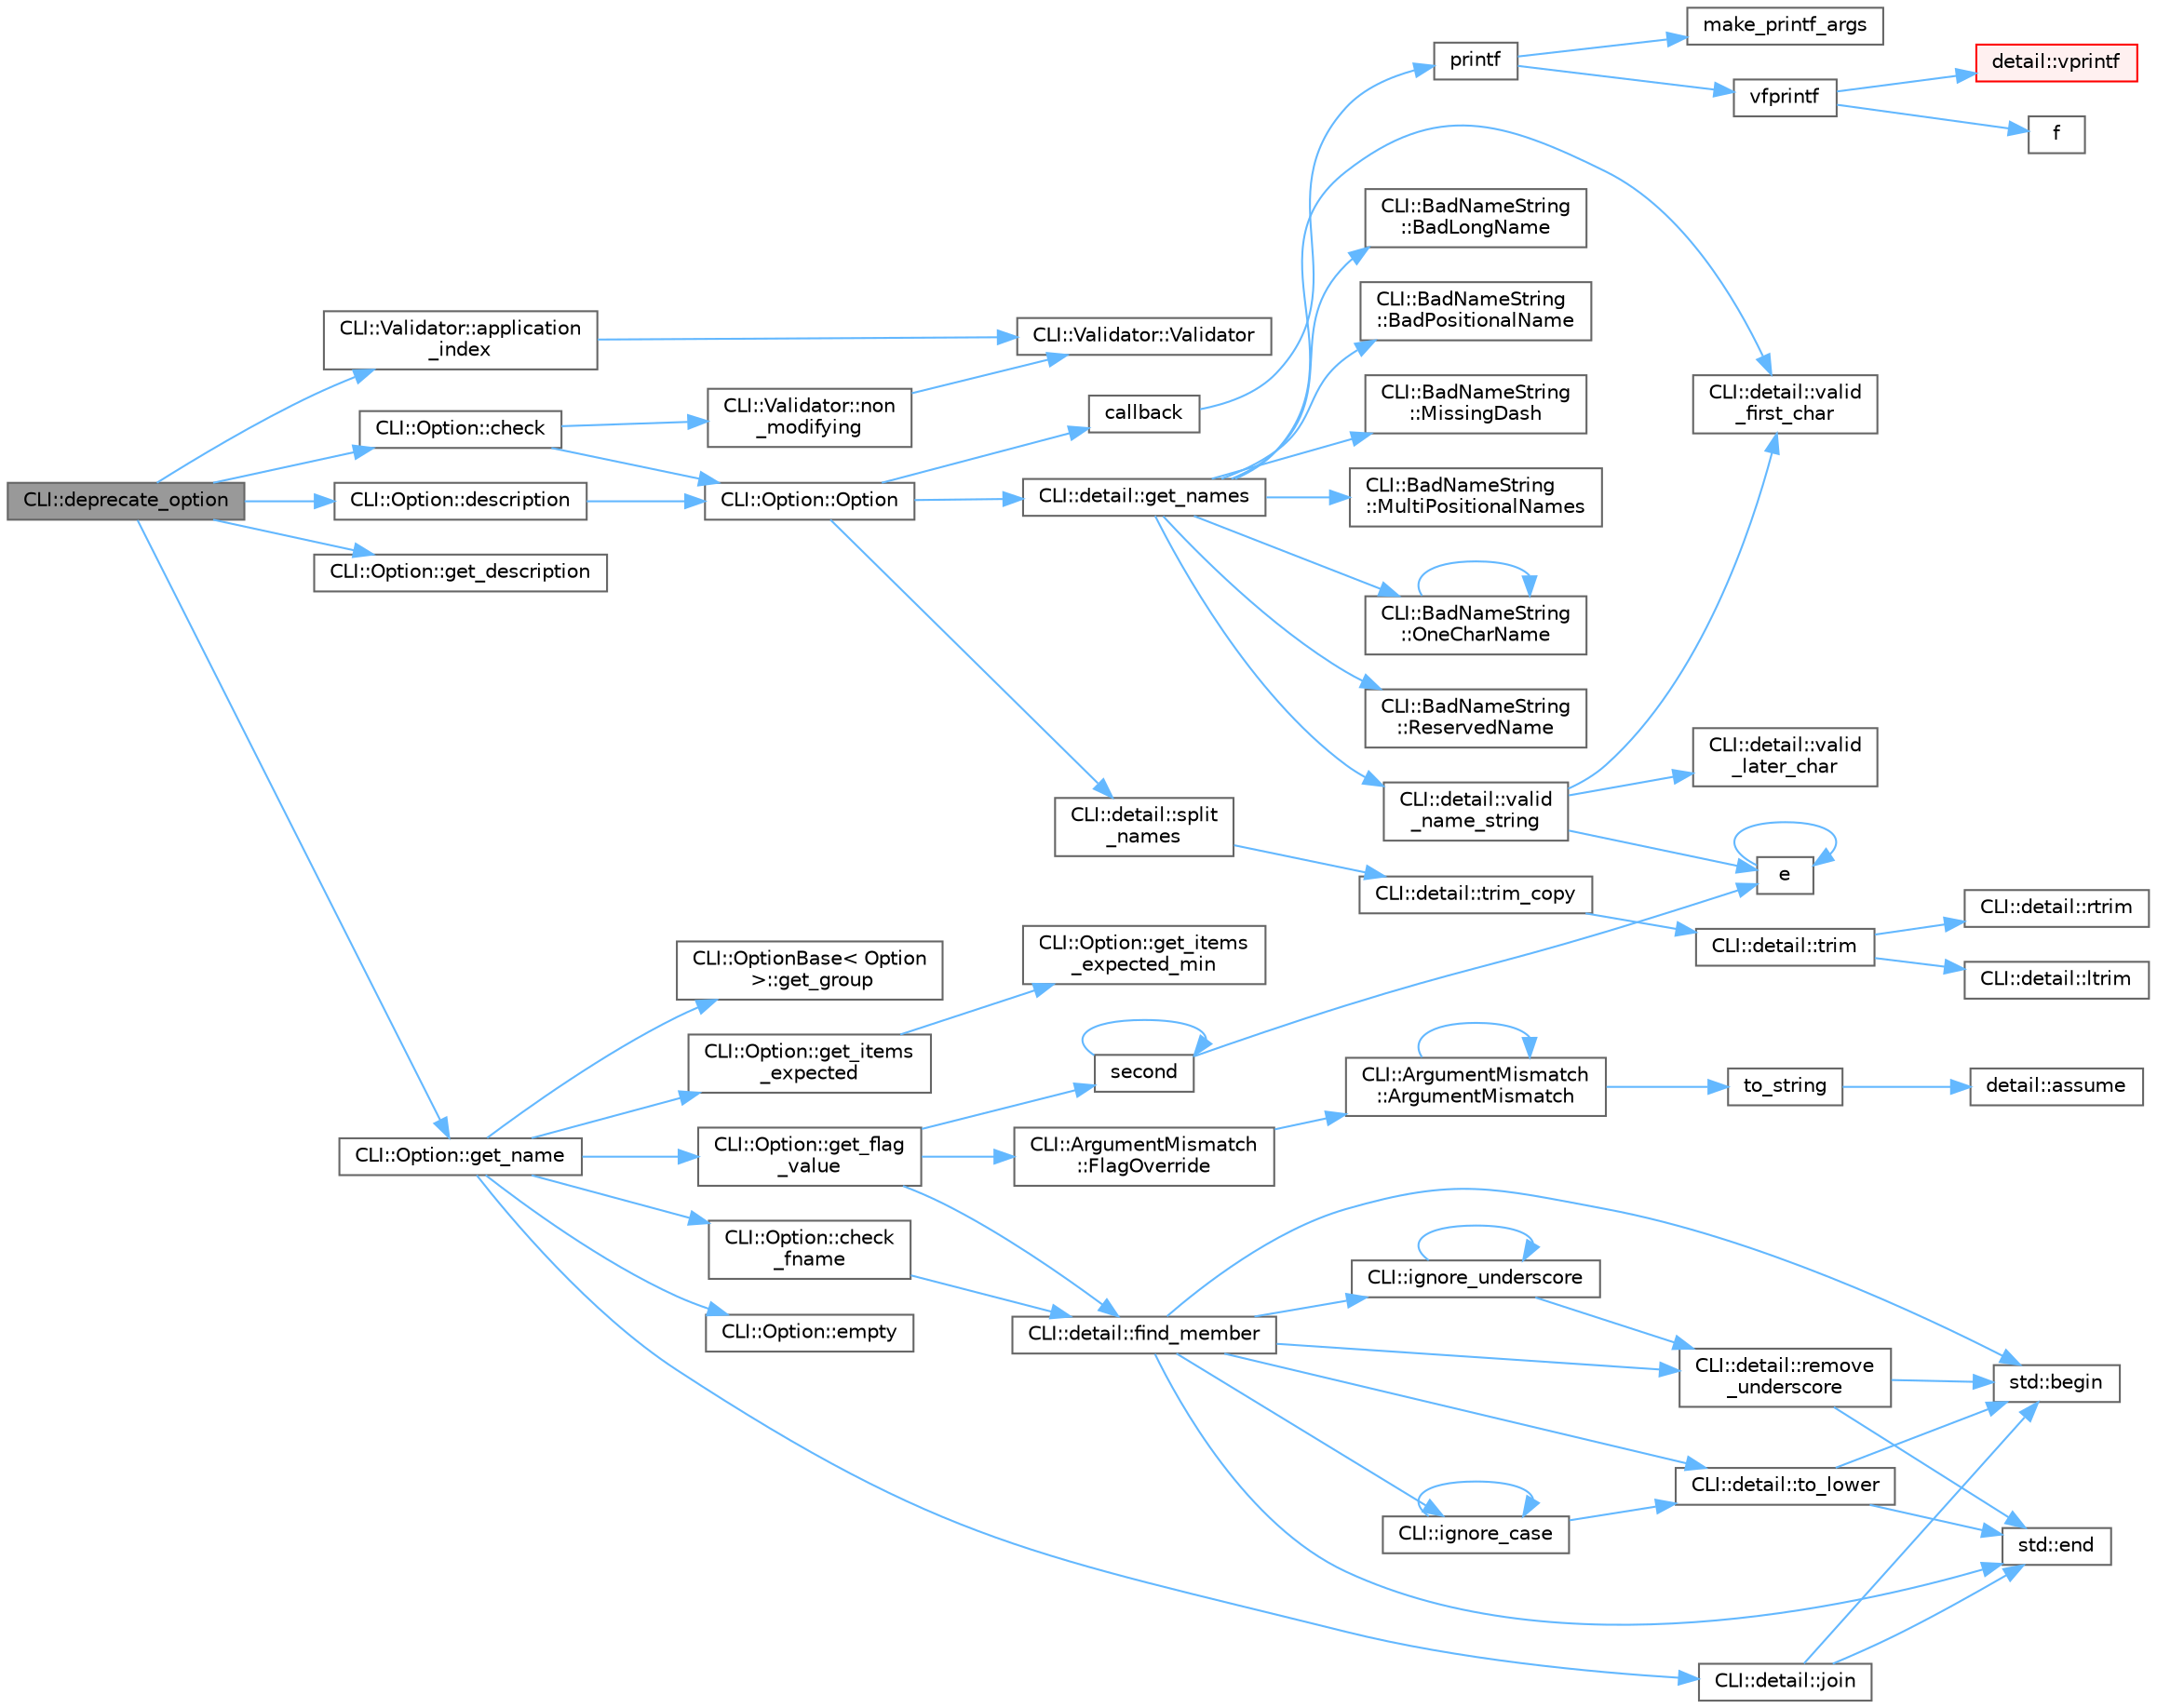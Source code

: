 digraph "CLI::deprecate_option"
{
 // LATEX_PDF_SIZE
  bgcolor="transparent";
  edge [fontname=Helvetica,fontsize=10,labelfontname=Helvetica,labelfontsize=10];
  node [fontname=Helvetica,fontsize=10,shape=box,height=0.2,width=0.4];
  rankdir="LR";
  Node1 [id="Node000001",label="CLI::deprecate_option",height=0.2,width=0.4,color="gray40", fillcolor="grey60", style="filled", fontcolor="black",tooltip="Helper function to mark an option as deprecated"];
  Node1 -> Node2 [id="edge69_Node000001_Node000002",color="steelblue1",style="solid",tooltip=" "];
  Node2 [id="Node000002",label="CLI::Validator::application\l_index",height=0.2,width=0.4,color="grey40", fillcolor="white", style="filled",URL="$class_c_l_i_1_1_validator.html#ae24fb3eedf62301b733b3a20d2b93757",tooltip="Specify the application index of a validator"];
  Node2 -> Node3 [id="edge70_Node000002_Node000003",color="steelblue1",style="solid",tooltip=" "];
  Node3 [id="Node000003",label="CLI::Validator::Validator",height=0.2,width=0.4,color="grey40", fillcolor="white", style="filled",URL="$class_c_l_i_1_1_validator.html#a8d286010aa97e8cbe805d1479834b6a1",tooltip=" "];
  Node1 -> Node4 [id="edge71_Node000001_Node000004",color="steelblue1",style="solid",tooltip=" "];
  Node4 [id="Node000004",label="CLI::Option::check",height=0.2,width=0.4,color="grey40", fillcolor="white", style="filled",URL="$class_c_l_i_1_1_option.html#aacaa8668acf4ef1acd08369404bd2be0",tooltip="Adds a Validator with a built in type name"];
  Node4 -> Node5 [id="edge72_Node000004_Node000005",color="steelblue1",style="solid",tooltip=" "];
  Node5 [id="Node000005",label="CLI::Validator::non\l_modifying",height=0.2,width=0.4,color="grey40", fillcolor="white", style="filled",URL="$class_c_l_i_1_1_validator.html#a356d979d984dffff3489caf4baca9160",tooltip="Specify whether the Validator can be modifying or not"];
  Node5 -> Node3 [id="edge73_Node000005_Node000003",color="steelblue1",style="solid",tooltip=" "];
  Node4 -> Node6 [id="edge74_Node000004_Node000006",color="steelblue1",style="solid",tooltip=" "];
  Node6 [id="Node000006",label="CLI::Option::Option",height=0.2,width=0.4,color="grey40", fillcolor="white", style="filled",URL="$class_c_l_i_1_1_option.html#a577e99d3ea33598b4dc3605f544d14fc",tooltip="Making an option by hand is not defined, it must be made by the App class"];
  Node6 -> Node7 [id="edge75_Node000006_Node000007",color="steelblue1",style="solid",tooltip=" "];
  Node7 [id="Node000007",label="callback",height=0.2,width=0.4,color="grey40", fillcolor="white", style="filled",URL="$external_2spine-runtimes_2spine-sfml_2c_2example_2main_8cpp.html#a2f27b7fc84a39cace84d90f62a8d4c8e",tooltip=" "];
  Node7 -> Node8 [id="edge76_Node000007_Node000008",color="steelblue1",style="solid",tooltip=" "];
  Node8 [id="Node000008",label="printf",height=0.2,width=0.4,color="grey40", fillcolor="white", style="filled",URL="$printf_8h.html#aee3ed3a831f25f07e7be3919fff2203a",tooltip=" "];
  Node8 -> Node9 [id="edge77_Node000008_Node000009",color="steelblue1",style="solid",tooltip=" "];
  Node9 [id="Node000009",label="make_printf_args",height=0.2,width=0.4,color="grey40", fillcolor="white", style="filled",URL="$printf_8h.html#a27dcc0efcda04388971dbea3c875f122",tooltip=" "];
  Node8 -> Node10 [id="edge78_Node000008_Node000010",color="steelblue1",style="solid",tooltip=" "];
  Node10 [id="Node000010",label="vfprintf",height=0.2,width=0.4,color="grey40", fillcolor="white", style="filled",URL="$printf_8h.html#abb30aad964fc771fb52cf3ad88649df2",tooltip=" "];
  Node10 -> Node11 [id="edge79_Node000010_Node000011",color="steelblue1",style="solid",tooltip=" "];
  Node11 [id="Node000011",label="f",height=0.2,width=0.4,color="grey40", fillcolor="white", style="filled",URL="$cxx11__tensor__map_8cpp.html#a7f507fea02198f6cb81c86640c7b1a4e",tooltip=" "];
  Node10 -> Node12 [id="edge80_Node000010_Node000012",color="steelblue1",style="solid",tooltip=" "];
  Node12 [id="Node000012",label="detail::vprintf",height=0.2,width=0.4,color="red", fillcolor="#FFF0F0", style="filled",URL="$namespacedetail.html#a1c8c2218e4c822aa8f743fb9c573717f",tooltip=" "];
  Node6 -> Node39 [id="edge81_Node000006_Node000039",color="steelblue1",style="solid",tooltip=" "];
  Node39 [id="Node000039",label="CLI::detail::get_names",height=0.2,width=0.4,color="grey40", fillcolor="white", style="filled",URL="$namespace_c_l_i_1_1detail.html#a6c9c870c5f7cd261e7363cb862634a3a",tooltip="Get a vector of short names, one of long names, and a single name"];
  Node39 -> Node40 [id="edge82_Node000039_Node000040",color="steelblue1",style="solid",tooltip=" "];
  Node40 [id="Node000040",label="CLI::BadNameString\l::BadLongName",height=0.2,width=0.4,color="grey40", fillcolor="white", style="filled",URL="$class_c_l_i_1_1_bad_name_string.html#a4c84dfdba8d943ad494daead50c9097d",tooltip=" "];
  Node39 -> Node41 [id="edge83_Node000039_Node000041",color="steelblue1",style="solid",tooltip=" "];
  Node41 [id="Node000041",label="CLI::BadNameString\l::BadPositionalName",height=0.2,width=0.4,color="grey40", fillcolor="white", style="filled",URL="$class_c_l_i_1_1_bad_name_string.html#a6dd4927b244bb94d306c805f87f47e4b",tooltip=" "];
  Node39 -> Node42 [id="edge84_Node000039_Node000042",color="steelblue1",style="solid",tooltip=" "];
  Node42 [id="Node000042",label="CLI::BadNameString\l::MissingDash",height=0.2,width=0.4,color="grey40", fillcolor="white", style="filled",URL="$class_c_l_i_1_1_bad_name_string.html#a17d7fdda9def1c79a9b86d04cfd35f75",tooltip=" "];
  Node39 -> Node43 [id="edge85_Node000039_Node000043",color="steelblue1",style="solid",tooltip=" "];
  Node43 [id="Node000043",label="CLI::BadNameString\l::MultiPositionalNames",height=0.2,width=0.4,color="grey40", fillcolor="white", style="filled",URL="$class_c_l_i_1_1_bad_name_string.html#ac798ab322c49c3f922e325d269070c38",tooltip=" "];
  Node39 -> Node44 [id="edge86_Node000039_Node000044",color="steelblue1",style="solid",tooltip=" "];
  Node44 [id="Node000044",label="CLI::BadNameString\l::OneCharName",height=0.2,width=0.4,color="grey40", fillcolor="white", style="filled",URL="$class_c_l_i_1_1_bad_name_string.html#a5c63c850d783ad2b132085266269bcdc",tooltip=" "];
  Node44 -> Node44 [id="edge87_Node000044_Node000044",color="steelblue1",style="solid",tooltip=" "];
  Node39 -> Node45 [id="edge88_Node000039_Node000045",color="steelblue1",style="solid",tooltip=" "];
  Node45 [id="Node000045",label="CLI::BadNameString\l::ReservedName",height=0.2,width=0.4,color="grey40", fillcolor="white", style="filled",URL="$class_c_l_i_1_1_bad_name_string.html#aa0fef0fbc4ab0a29a839eb98e2ee6740",tooltip=" "];
  Node39 -> Node46 [id="edge89_Node000039_Node000046",color="steelblue1",style="solid",tooltip=" "];
  Node46 [id="Node000046",label="CLI::detail::valid\l_first_char",height=0.2,width=0.4,color="grey40", fillcolor="white", style="filled",URL="$namespace_c_l_i_1_1detail.html#a3a05d1129df69e88135e178137b1fd89",tooltip=" "];
  Node39 -> Node47 [id="edge90_Node000039_Node000047",color="steelblue1",style="solid",tooltip=" "];
  Node47 [id="Node000047",label="CLI::detail::valid\l_name_string",height=0.2,width=0.4,color="grey40", fillcolor="white", style="filled",URL="$namespace_c_l_i_1_1detail.html#ad3018ff84d2bb41b5cb5ec0efaebbeae",tooltip="Verify an option/subcommand name"];
  Node47 -> Node48 [id="edge91_Node000047_Node000048",color="steelblue1",style="solid",tooltip=" "];
  Node48 [id="Node000048",label="e",height=0.2,width=0.4,color="grey40", fillcolor="white", style="filled",URL="$_cwise__array__power__array_8cpp.html#a9cb86ff854760bf91a154f2724a9101d",tooltip=" "];
  Node48 -> Node48 [id="edge92_Node000048_Node000048",color="steelblue1",style="solid",tooltip=" "];
  Node47 -> Node46 [id="edge93_Node000047_Node000046",color="steelblue1",style="solid",tooltip=" "];
  Node47 -> Node49 [id="edge94_Node000047_Node000049",color="steelblue1",style="solid",tooltip=" "];
  Node49 [id="Node000049",label="CLI::detail::valid\l_later_char",height=0.2,width=0.4,color="grey40", fillcolor="white", style="filled",URL="$namespace_c_l_i_1_1detail.html#a841371d5dbb0a52f453de4cc1d00cc51",tooltip="Verify following characters of an option"];
  Node6 -> Node50 [id="edge95_Node000006_Node000050",color="steelblue1",style="solid",tooltip=" "];
  Node50 [id="Node000050",label="CLI::detail::split\l_names",height=0.2,width=0.4,color="grey40", fillcolor="white", style="filled",URL="$namespace_c_l_i_1_1detail.html#ac8a8403ca4cfb40e30979111083c0c1c",tooltip=" "];
  Node50 -> Node51 [id="edge96_Node000050_Node000051",color="steelblue1",style="solid",tooltip=" "];
  Node51 [id="Node000051",label="CLI::detail::trim_copy",height=0.2,width=0.4,color="grey40", fillcolor="white", style="filled",URL="$namespace_c_l_i_1_1detail.html#a5c7b00a328b3b2da564794081646c251",tooltip="Make a copy of the string and then trim it"];
  Node51 -> Node52 [id="edge97_Node000051_Node000052",color="steelblue1",style="solid",tooltip=" "];
  Node52 [id="Node000052",label="CLI::detail::trim",height=0.2,width=0.4,color="grey40", fillcolor="white", style="filled",URL="$namespace_c_l_i_1_1detail.html#a621323632158048f6168deacc432b838",tooltip="Trim whitespace from string"];
  Node52 -> Node53 [id="edge98_Node000052_Node000053",color="steelblue1",style="solid",tooltip=" "];
  Node53 [id="Node000053",label="CLI::detail::ltrim",height=0.2,width=0.4,color="grey40", fillcolor="white", style="filled",URL="$namespace_c_l_i_1_1detail.html#a603eeabf0b2663fa405871b8318c1507",tooltip="Trim whitespace from left of string"];
  Node52 -> Node54 [id="edge99_Node000052_Node000054",color="steelblue1",style="solid",tooltip=" "];
  Node54 [id="Node000054",label="CLI::detail::rtrim",height=0.2,width=0.4,color="grey40", fillcolor="white", style="filled",URL="$namespace_c_l_i_1_1detail.html#aef3c5cc699d323f04f21cc1c124e772e",tooltip="Trim whitespace from right of string"];
  Node1 -> Node55 [id="edge100_Node000001_Node000055",color="steelblue1",style="solid",tooltip=" "];
  Node55 [id="Node000055",label="CLI::Option::description",height=0.2,width=0.4,color="grey40", fillcolor="white", style="filled",URL="$class_c_l_i_1_1_option.html#adb517865b2f89c023e9544085cb332e4",tooltip="Set the description"];
  Node55 -> Node6 [id="edge101_Node000055_Node000006",color="steelblue1",style="solid",tooltip=" "];
  Node1 -> Node56 [id="edge102_Node000001_Node000056",color="steelblue1",style="solid",tooltip=" "];
  Node56 [id="Node000056",label="CLI::Option::get_description",height=0.2,width=0.4,color="grey40", fillcolor="white", style="filled",URL="$class_c_l_i_1_1_option.html#aada76bb0c7227e3b6b13e3586c5b6264",tooltip="Get the description"];
  Node1 -> Node57 [id="edge103_Node000001_Node000057",color="steelblue1",style="solid",tooltip=" "];
  Node57 [id="Node000057",label="CLI::Option::get_name",height=0.2,width=0.4,color="grey40", fillcolor="white", style="filled",URL="$class_c_l_i_1_1_option.html#a47e135d5198fd9df5b481091d2538b60",tooltip="Gets a comma separated list of names. Will include / prefer the positional name if positional is true..."];
  Node57 -> Node58 [id="edge104_Node000057_Node000058",color="steelblue1",style="solid",tooltip=" "];
  Node58 [id="Node000058",label="CLI::Option::check\l_fname",height=0.2,width=0.4,color="grey40", fillcolor="white", style="filled",URL="$class_c_l_i_1_1_option.html#a331870cf4db8893cac3af126aac487a8",tooltip="Requires \"--\" to be removed from string"];
  Node58 -> Node59 [id="edge105_Node000058_Node000059",color="steelblue1",style="solid",tooltip=" "];
  Node59 [id="Node000059",label="CLI::detail::find_member",height=0.2,width=0.4,color="grey40", fillcolor="white", style="filled",URL="$namespace_c_l_i_1_1detail.html#ac94be0722dce2c7ff522ebc3fb80e33d",tooltip="Check if a string is a member of a list of strings and optionally ignore case or ignore underscores"];
  Node59 -> Node60 [id="edge106_Node000059_Node000060",color="steelblue1",style="solid",tooltip=" "];
  Node60 [id="Node000060",label="std::begin",height=0.2,width=0.4,color="grey40", fillcolor="white", style="filled",URL="$namespacestd.html#aec76fc52a775d29bc4058c8e1405045a",tooltip=" "];
  Node59 -> Node61 [id="edge107_Node000059_Node000061",color="steelblue1",style="solid",tooltip=" "];
  Node61 [id="Node000061",label="std::end",height=0.2,width=0.4,color="grey40", fillcolor="white", style="filled",URL="$namespacestd.html#a35f71a4c49ddf38bb590177e3a4b2598",tooltip=" "];
  Node59 -> Node62 [id="edge108_Node000059_Node000062",color="steelblue1",style="solid",tooltip=" "];
  Node62 [id="Node000062",label="CLI::ignore_case",height=0.2,width=0.4,color="grey40", fillcolor="white", style="filled",URL="$namespace_c_l_i.html#a0c52326d2681814c22aa1a93ce43375e",tooltip="Helper function to allow ignore_case to be passed to IsMember or Transform"];
  Node62 -> Node62 [id="edge109_Node000062_Node000062",color="steelblue1",style="solid",tooltip=" "];
  Node62 -> Node63 [id="edge110_Node000062_Node000063",color="steelblue1",style="solid",tooltip=" "];
  Node63 [id="Node000063",label="CLI::detail::to_lower",height=0.2,width=0.4,color="grey40", fillcolor="white", style="filled",URL="$namespace_c_l_i_1_1detail.html#ae83709ec148057ec53df4383645727e9",tooltip="Return a lower case version of a string"];
  Node63 -> Node60 [id="edge111_Node000063_Node000060",color="steelblue1",style="solid",tooltip=" "];
  Node63 -> Node61 [id="edge112_Node000063_Node000061",color="steelblue1",style="solid",tooltip=" "];
  Node59 -> Node64 [id="edge113_Node000059_Node000064",color="steelblue1",style="solid",tooltip=" "];
  Node64 [id="Node000064",label="CLI::ignore_underscore",height=0.2,width=0.4,color="grey40", fillcolor="white", style="filled",URL="$namespace_c_l_i.html#a111b6f05d21b9b84e7ba933ade79884c",tooltip="Helper function to allow ignore_underscore to be passed to IsMember or Transform"];
  Node64 -> Node64 [id="edge114_Node000064_Node000064",color="steelblue1",style="solid",tooltip=" "];
  Node64 -> Node65 [id="edge115_Node000064_Node000065",color="steelblue1",style="solid",tooltip=" "];
  Node65 [id="Node000065",label="CLI::detail::remove\l_underscore",height=0.2,width=0.4,color="grey40", fillcolor="white", style="filled",URL="$namespace_c_l_i_1_1detail.html#a5359a7a0e33366a12e15523b100f591a",tooltip="remove underscores from a string"];
  Node65 -> Node60 [id="edge116_Node000065_Node000060",color="steelblue1",style="solid",tooltip=" "];
  Node65 -> Node61 [id="edge117_Node000065_Node000061",color="steelblue1",style="solid",tooltip=" "];
  Node59 -> Node65 [id="edge118_Node000059_Node000065",color="steelblue1",style="solid",tooltip=" "];
  Node59 -> Node63 [id="edge119_Node000059_Node000063",color="steelblue1",style="solid",tooltip=" "];
  Node57 -> Node66 [id="edge120_Node000057_Node000066",color="steelblue1",style="solid",tooltip=" "];
  Node66 [id="Node000066",label="CLI::Option::empty",height=0.2,width=0.4,color="grey40", fillcolor="white", style="filled",URL="$class_c_l_i_1_1_option.html#ab9d324306095b7af93bc09812f5b4dec",tooltip="True if the option was not passed"];
  Node57 -> Node67 [id="edge121_Node000057_Node000067",color="steelblue1",style="solid",tooltip=" "];
  Node67 [id="Node000067",label="CLI::Option::get_flag\l_value",height=0.2,width=0.4,color="grey40", fillcolor="white", style="filled",URL="$class_c_l_i_1_1_option.html#aa006173c1a09b0ed01bff4b305b042ca",tooltip=" "];
  Node67 -> Node59 [id="edge122_Node000067_Node000059",color="steelblue1",style="solid",tooltip=" "];
  Node67 -> Node68 [id="edge123_Node000067_Node000068",color="steelblue1",style="solid",tooltip=" "];
  Node68 [id="Node000068",label="CLI::ArgumentMismatch\l::FlagOverride",height=0.2,width=0.4,color="grey40", fillcolor="white", style="filled",URL="$class_c_l_i_1_1_argument_mismatch.html#af40fccb119664c7c5025bba76fb2d7e2",tooltip=" "];
  Node68 -> Node69 [id="edge124_Node000068_Node000069",color="steelblue1",style="solid",tooltip=" "];
  Node69 [id="Node000069",label="CLI::ArgumentMismatch\l::ArgumentMismatch",height=0.2,width=0.4,color="grey40", fillcolor="white", style="filled",URL="$class_c_l_i_1_1_argument_mismatch.html#a03b5d359cb07e82b2d2f0f734ffeb545",tooltip=" "];
  Node69 -> Node69 [id="edge125_Node000069_Node000069",color="steelblue1",style="solid",tooltip=" "];
  Node69 -> Node70 [id="edge126_Node000069_Node000070",color="steelblue1",style="solid",tooltip=" "];
  Node70 [id="Node000070",label="to_string",height=0.2,width=0.4,color="grey40", fillcolor="white", style="filled",URL="$spdlog_2include_2spdlog_2fmt_2bundled_2format_8h.html#a5aca7e9d14d858d6f3fdc063d66840f8",tooltip=" "];
  Node70 -> Node71 [id="edge127_Node000070_Node000071",color="steelblue1",style="solid",tooltip=" "];
  Node71 [id="Node000071",label="detail::assume",height=0.2,width=0.4,color="grey40", fillcolor="white", style="filled",URL="$namespacedetail.html#a208b54c1c61a9bce9df4531a657a0c64",tooltip=" "];
  Node67 -> Node72 [id="edge128_Node000067_Node000072",color="steelblue1",style="solid",tooltip=" "];
  Node72 [id="Node000072",label="second",height=0.2,width=0.4,color="grey40", fillcolor="white", style="filled",URL="$second___n_o_n_e_8f.html#ae9f971a8b343bd2fcb85c3b16da97f10",tooltip="SECOND returns nothing"];
  Node72 -> Node48 [id="edge129_Node000072_Node000048",color="steelblue1",style="solid",tooltip=" "];
  Node72 -> Node72 [id="edge130_Node000072_Node000072",color="steelblue1",style="solid",tooltip=" "];
  Node57 -> Node73 [id="edge131_Node000057_Node000073",color="steelblue1",style="solid",tooltip=" "];
  Node73 [id="Node000073",label="CLI::OptionBase\< Option\l \>::get_group",height=0.2,width=0.4,color="grey40", fillcolor="white", style="filled",URL="$class_c_l_i_1_1_option_base.html#aeb86193da05c10a12814ce45d2d16e0d",tooltip=" "];
  Node57 -> Node74 [id="edge132_Node000057_Node000074",color="steelblue1",style="solid",tooltip=" "];
  Node74 [id="Node000074",label="CLI::Option::get_items\l_expected",height=0.2,width=0.4,color="grey40", fillcolor="white", style="filled",URL="$class_c_l_i_1_1_option.html#aa12c4f65cf2ac9c58ebe050c46603fc0",tooltip="The total min number of expected string values to be used"];
  Node74 -> Node75 [id="edge133_Node000074_Node000075",color="steelblue1",style="solid",tooltip=" "];
  Node75 [id="Node000075",label="CLI::Option::get_items\l_expected_min",height=0.2,width=0.4,color="grey40", fillcolor="white", style="filled",URL="$class_c_l_i_1_1_option.html#a65f68eaa288d2608560ae87f3c36f6fa",tooltip="The total min number of expected string values to be used"];
  Node57 -> Node76 [id="edge134_Node000057_Node000076",color="steelblue1",style="solid",tooltip=" "];
  Node76 [id="Node000076",label="CLI::detail::join",height=0.2,width=0.4,color="grey40", fillcolor="white", style="filled",URL="$namespace_c_l_i_1_1detail.html#ab351f13ec104e2cba19ec6baf4a552f6",tooltip="Simple function to join a string"];
  Node76 -> Node60 [id="edge135_Node000076_Node000060",color="steelblue1",style="solid",tooltip=" "];
  Node76 -> Node61 [id="edge136_Node000076_Node000061",color="steelblue1",style="solid",tooltip=" "];
}
